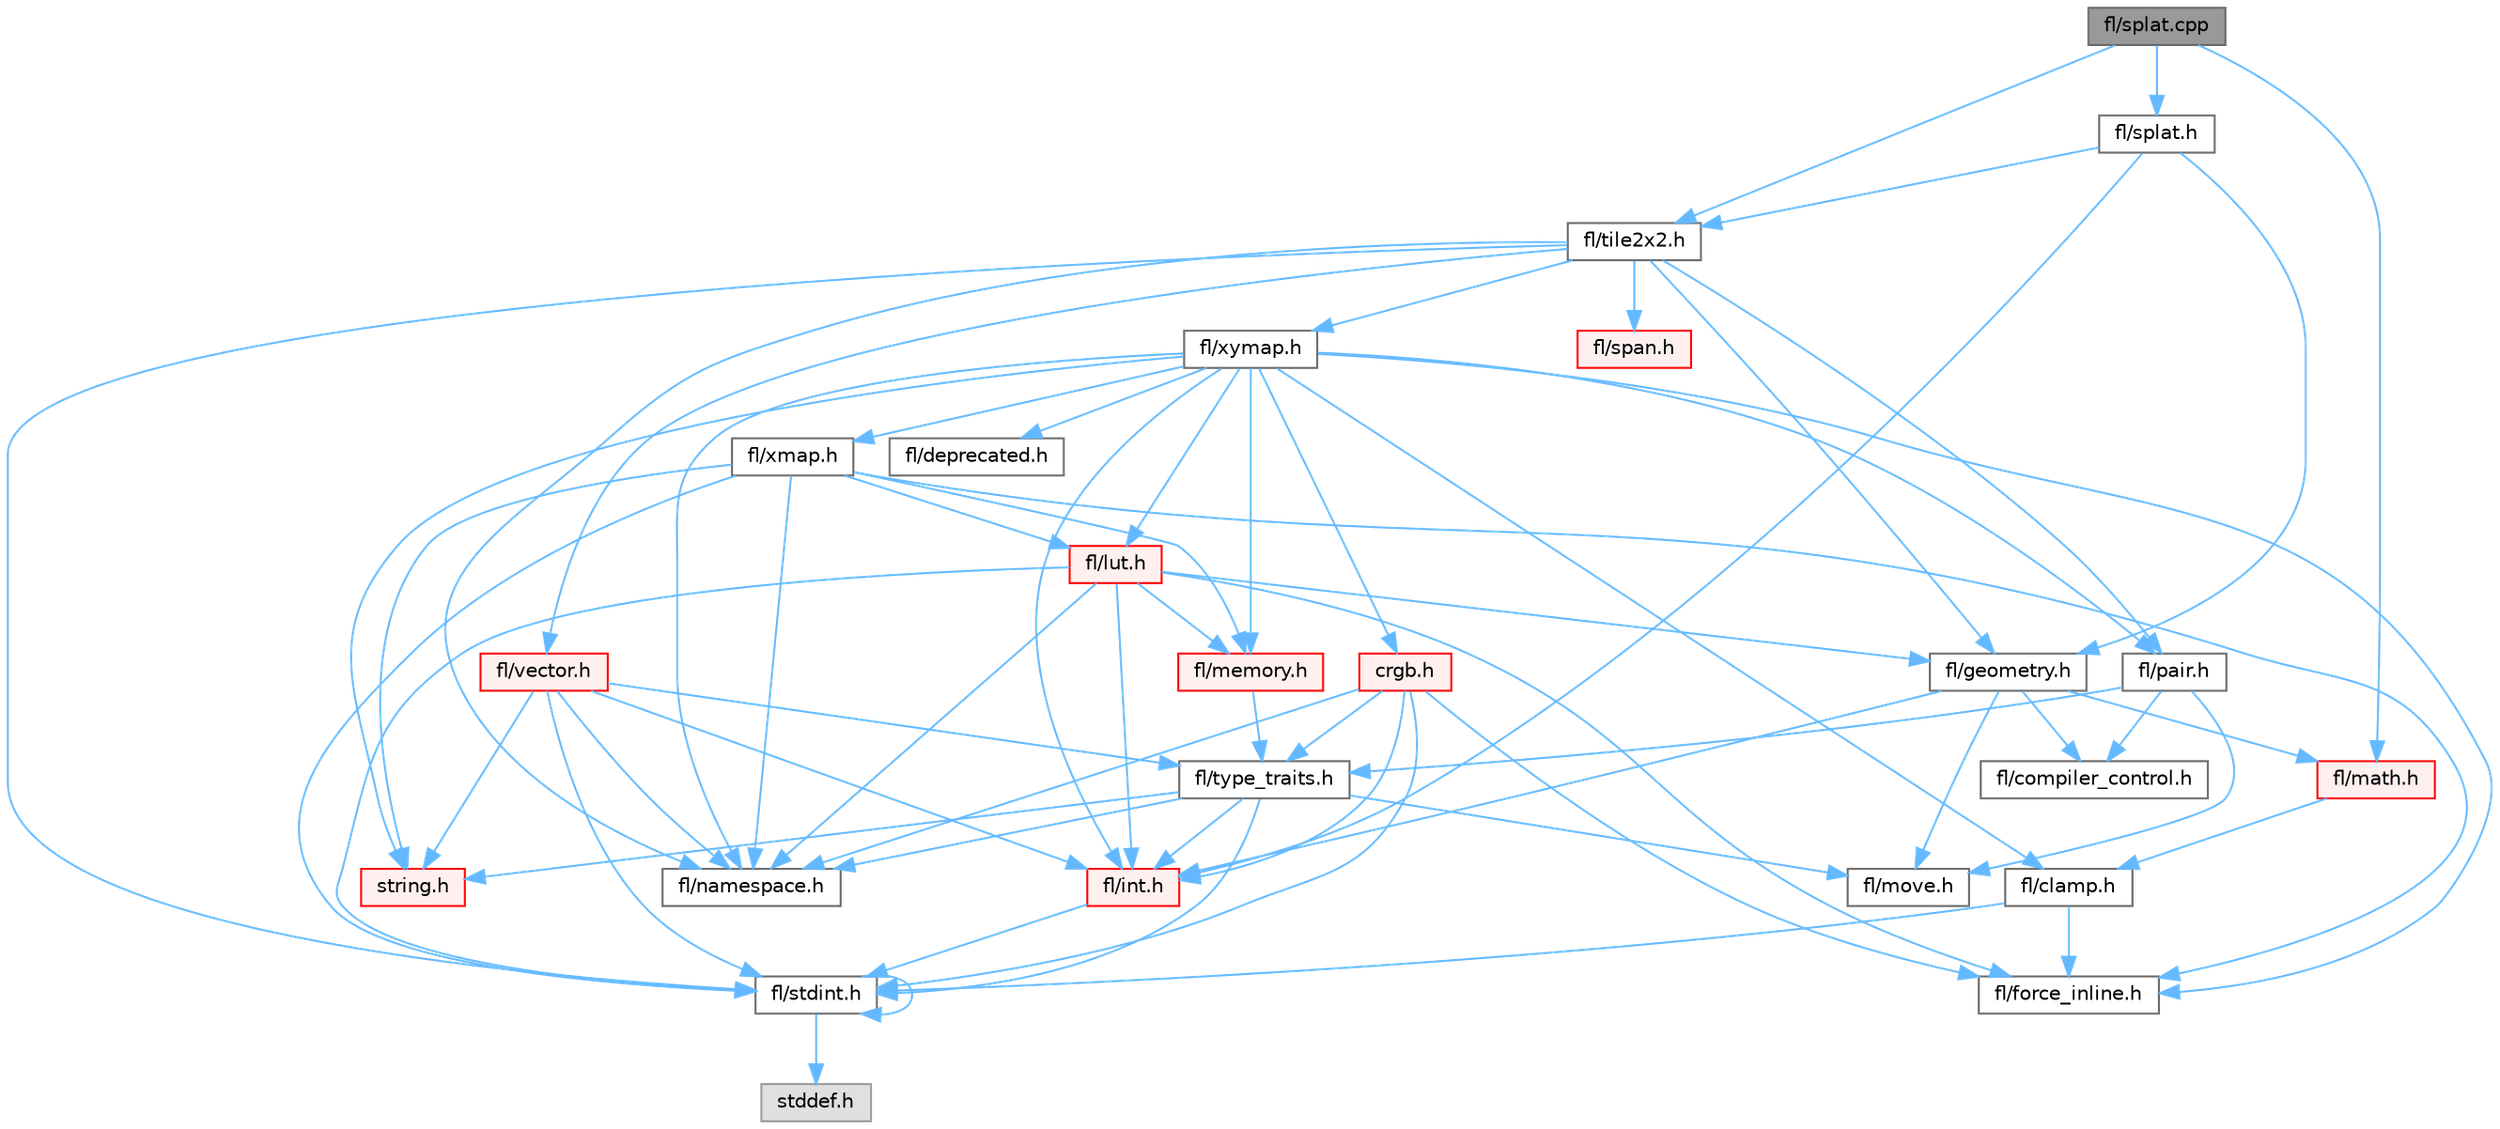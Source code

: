 digraph "fl/splat.cpp"
{
 // INTERACTIVE_SVG=YES
 // LATEX_PDF_SIZE
  bgcolor="transparent";
  edge [fontname=Helvetica,fontsize=10,labelfontname=Helvetica,labelfontsize=10];
  node [fontname=Helvetica,fontsize=10,shape=box,height=0.2,width=0.4];
  Node1 [id="Node000001",label="fl/splat.cpp",height=0.2,width=0.4,color="gray40", fillcolor="grey60", style="filled", fontcolor="black",tooltip=" "];
  Node1 -> Node2 [id="edge1_Node000001_Node000002",color="steelblue1",style="solid",tooltip=" "];
  Node2 [id="Node000002",label="fl/tile2x2.h",height=0.2,width=0.4,color="grey40", fillcolor="white", style="filled",URL="$d2/db4/tile2x2_8h.html",tooltip=" "];
  Node2 -> Node3 [id="edge2_Node000002_Node000003",color="steelblue1",style="solid",tooltip=" "];
  Node3 [id="Node000003",label="fl/stdint.h",height=0.2,width=0.4,color="grey40", fillcolor="white", style="filled",URL="$df/dd8/stdint_8h.html",tooltip=" "];
  Node3 -> Node4 [id="edge3_Node000003_Node000004",color="steelblue1",style="solid",tooltip=" "];
  Node4 [id="Node000004",label="stddef.h",height=0.2,width=0.4,color="grey60", fillcolor="#E0E0E0", style="filled",tooltip=" "];
  Node3 -> Node3 [id="edge4_Node000003_Node000003",color="steelblue1",style="solid",tooltip=" "];
  Node2 -> Node5 [id="edge5_Node000002_Node000005",color="steelblue1",style="solid",tooltip=" "];
  Node5 [id="Node000005",label="fl/geometry.h",height=0.2,width=0.4,color="grey40", fillcolor="white", style="filled",URL="$d4/d67/geometry_8h.html",tooltip=" "];
  Node5 -> Node6 [id="edge6_Node000005_Node000006",color="steelblue1",style="solid",tooltip=" "];
  Node6 [id="Node000006",label="fl/int.h",height=0.2,width=0.4,color="red", fillcolor="#FFF0F0", style="filled",URL="$d3/d7e/int_8h.html",tooltip=" "];
  Node6 -> Node3 [id="edge7_Node000006_Node000003",color="steelblue1",style="solid",tooltip=" "];
  Node5 -> Node8 [id="edge8_Node000005_Node000008",color="steelblue1",style="solid",tooltip=" "];
  Node8 [id="Node000008",label="fl/math.h",height=0.2,width=0.4,color="red", fillcolor="#FFF0F0", style="filled",URL="$df/db1/math_8h.html",tooltip=" "];
  Node8 -> Node10 [id="edge9_Node000008_Node000010",color="steelblue1",style="solid",tooltip=" "];
  Node10 [id="Node000010",label="fl/clamp.h",height=0.2,width=0.4,color="grey40", fillcolor="white", style="filled",URL="$d6/dd3/clamp_8h.html",tooltip=" "];
  Node10 -> Node3 [id="edge10_Node000010_Node000003",color="steelblue1",style="solid",tooltip=" "];
  Node10 -> Node11 [id="edge11_Node000010_Node000011",color="steelblue1",style="solid",tooltip=" "];
  Node11 [id="Node000011",label="fl/force_inline.h",height=0.2,width=0.4,color="grey40", fillcolor="white", style="filled",URL="$d4/d64/force__inline_8h.html",tooltip=" "];
  Node5 -> Node14 [id="edge12_Node000005_Node000014",color="steelblue1",style="solid",tooltip=" "];
  Node14 [id="Node000014",label="fl/compiler_control.h",height=0.2,width=0.4,color="grey40", fillcolor="white", style="filled",URL="$d4/d54/compiler__control_8h.html",tooltip=" "];
  Node5 -> Node51 [id="edge13_Node000005_Node000051",color="steelblue1",style="solid",tooltip=" "];
  Node51 [id="Node000051",label="fl/move.h",height=0.2,width=0.4,color="grey40", fillcolor="white", style="filled",URL="$d9/d83/move_8h.html",tooltip=" "];
  Node2 -> Node18 [id="edge14_Node000002_Node000018",color="steelblue1",style="solid",tooltip=" "];
  Node18 [id="Node000018",label="fl/namespace.h",height=0.2,width=0.4,color="grey40", fillcolor="white", style="filled",URL="$df/d2a/namespace_8h.html",tooltip="Implements the FastLED namespace macros."];
  Node2 -> Node52 [id="edge15_Node000002_Node000052",color="steelblue1",style="solid",tooltip=" "];
  Node52 [id="Node000052",label="fl/pair.h",height=0.2,width=0.4,color="grey40", fillcolor="white", style="filled",URL="$d3/d41/pair_8h.html",tooltip=" "];
  Node52 -> Node51 [id="edge16_Node000052_Node000051",color="steelblue1",style="solid",tooltip=" "];
  Node52 -> Node14 [id="edge17_Node000052_Node000014",color="steelblue1",style="solid",tooltip=" "];
  Node52 -> Node15 [id="edge18_Node000052_Node000015",color="steelblue1",style="solid",tooltip=" "];
  Node15 [id="Node000015",label="fl/type_traits.h",height=0.2,width=0.4,color="grey40", fillcolor="white", style="filled",URL="$df/d63/type__traits_8h.html",tooltip=" "];
  Node15 -> Node16 [id="edge19_Node000015_Node000016",color="steelblue1",style="solid",tooltip=" "];
  Node16 [id="Node000016",label="string.h",height=0.2,width=0.4,color="red", fillcolor="#FFF0F0", style="filled",URL="$da/d66/string_8h.html",tooltip=" "];
  Node15 -> Node3 [id="edge20_Node000015_Node000003",color="steelblue1",style="solid",tooltip=" "];
  Node15 -> Node18 [id="edge21_Node000015_Node000018",color="steelblue1",style="solid",tooltip=" "];
  Node15 -> Node51 [id="edge22_Node000015_Node000051",color="steelblue1",style="solid",tooltip=" "];
  Node15 -> Node6 [id="edge23_Node000015_Node000006",color="steelblue1",style="solid",tooltip=" "];
  Node2 -> Node49 [id="edge24_Node000002_Node000049",color="steelblue1",style="solid",tooltip=" "];
  Node49 [id="Node000049",label="fl/span.h",height=0.2,width=0.4,color="red", fillcolor="#FFF0F0", style="filled",URL="$d4/d7a/span_8h.html",tooltip=" "];
  Node2 -> Node53 [id="edge25_Node000002_Node000053",color="steelblue1",style="solid",tooltip=" "];
  Node53 [id="Node000053",label="fl/xymap.h",height=0.2,width=0.4,color="grey40", fillcolor="white", style="filled",URL="$da/d61/xymap_8h.html",tooltip=" "];
  Node53 -> Node6 [id="edge26_Node000053_Node000006",color="steelblue1",style="solid",tooltip=" "];
  Node53 -> Node18 [id="edge27_Node000053_Node000018",color="steelblue1",style="solid",tooltip=" "];
  Node53 -> Node11 [id="edge28_Node000053_Node000011",color="steelblue1",style="solid",tooltip=" "];
  Node53 -> Node52 [id="edge29_Node000053_Node000052",color="steelblue1",style="solid",tooltip=" "];
  Node53 -> Node16 [id="edge30_Node000053_Node000016",color="steelblue1",style="solid",tooltip=" "];
  Node53 -> Node54 [id="edge31_Node000053_Node000054",color="steelblue1",style="solid",tooltip=" "];
  Node54 [id="Node000054",label="crgb.h",height=0.2,width=0.4,color="red", fillcolor="#FFF0F0", style="filled",URL="$db/dd1/crgb_8h.html",tooltip="Defines the red, green, and blue (RGB) pixel struct."];
  Node54 -> Node3 [id="edge32_Node000054_Node000003",color="steelblue1",style="solid",tooltip=" "];
  Node54 -> Node6 [id="edge33_Node000054_Node000006",color="steelblue1",style="solid",tooltip=" "];
  Node54 -> Node18 [id="edge34_Node000054_Node000018",color="steelblue1",style="solid",tooltip=" "];
  Node54 -> Node11 [id="edge35_Node000054_Node000011",color="steelblue1",style="solid",tooltip=" "];
  Node54 -> Node15 [id="edge36_Node000054_Node000015",color="steelblue1",style="solid",tooltip=" "];
  Node53 -> Node10 [id="edge37_Node000053_Node000010",color="steelblue1",style="solid",tooltip=" "];
  Node53 -> Node62 [id="edge38_Node000053_Node000062",color="steelblue1",style="solid",tooltip=" "];
  Node62 [id="Node000062",label="fl/lut.h",height=0.2,width=0.4,color="red", fillcolor="#FFF0F0", style="filled",URL="$db/d54/lut_8h.html",tooltip=" "];
  Node62 -> Node11 [id="edge39_Node000062_Node000011",color="steelblue1",style="solid",tooltip=" "];
  Node62 -> Node19 [id="edge40_Node000062_Node000019",color="steelblue1",style="solid",tooltip=" "];
  Node19 [id="Node000019",label="fl/memory.h",height=0.2,width=0.4,color="red", fillcolor="#FFF0F0", style="filled",URL="$dc/d18/memory_8h.html",tooltip=" "];
  Node19 -> Node15 [id="edge41_Node000019_Node000015",color="steelblue1",style="solid",tooltip=" "];
  Node62 -> Node3 [id="edge42_Node000062_Node000003",color="steelblue1",style="solid",tooltip=" "];
  Node62 -> Node6 [id="edge43_Node000062_Node000006",color="steelblue1",style="solid",tooltip=" "];
  Node62 -> Node5 [id="edge44_Node000062_Node000005",color="steelblue1",style="solid",tooltip=" "];
  Node62 -> Node18 [id="edge45_Node000062_Node000018",color="steelblue1",style="solid",tooltip=" "];
  Node53 -> Node19 [id="edge46_Node000053_Node000019",color="steelblue1",style="solid",tooltip=" "];
  Node53 -> Node37 [id="edge47_Node000053_Node000037",color="steelblue1",style="solid",tooltip=" "];
  Node37 [id="Node000037",label="fl/deprecated.h",height=0.2,width=0.4,color="grey40", fillcolor="white", style="filled",URL="$d4/dce/deprecated_8h.html",tooltip=" "];
  Node53 -> Node63 [id="edge48_Node000053_Node000063",color="steelblue1",style="solid",tooltip=" "];
  Node63 [id="Node000063",label="fl/xmap.h",height=0.2,width=0.4,color="grey40", fillcolor="white", style="filled",URL="$dd/dcc/xmap_8h.html",tooltip=" "];
  Node63 -> Node3 [id="edge49_Node000063_Node000003",color="steelblue1",style="solid",tooltip=" "];
  Node63 -> Node16 [id="edge50_Node000063_Node000016",color="steelblue1",style="solid",tooltip=" "];
  Node63 -> Node11 [id="edge51_Node000063_Node000011",color="steelblue1",style="solid",tooltip=" "];
  Node63 -> Node62 [id="edge52_Node000063_Node000062",color="steelblue1",style="solid",tooltip=" "];
  Node63 -> Node19 [id="edge53_Node000063_Node000019",color="steelblue1",style="solid",tooltip=" "];
  Node63 -> Node18 [id="edge54_Node000063_Node000018",color="steelblue1",style="solid",tooltip=" "];
  Node2 -> Node46 [id="edge55_Node000002_Node000046",color="steelblue1",style="solid",tooltip=" "];
  Node46 [id="Node000046",label="fl/vector.h",height=0.2,width=0.4,color="red", fillcolor="#FFF0F0", style="filled",URL="$d6/d68/vector_8h.html",tooltip=" "];
  Node46 -> Node3 [id="edge56_Node000046_Node000003",color="steelblue1",style="solid",tooltip=" "];
  Node46 -> Node6 [id="edge57_Node000046_Node000006",color="steelblue1",style="solid",tooltip=" "];
  Node46 -> Node16 [id="edge58_Node000046_Node000016",color="steelblue1",style="solid",tooltip=" "];
  Node46 -> Node18 [id="edge59_Node000046_Node000018",color="steelblue1",style="solid",tooltip=" "];
  Node46 -> Node15 [id="edge60_Node000046_Node000015",color="steelblue1",style="solid",tooltip=" "];
  Node1 -> Node64 [id="edge61_Node000001_Node000064",color="steelblue1",style="solid",tooltip=" "];
  Node64 [id="Node000064",label="fl/splat.h",height=0.2,width=0.4,color="grey40", fillcolor="white", style="filled",URL="$d3/daf/splat_8h.html",tooltip=" "];
  Node64 -> Node2 [id="edge62_Node000064_Node000002",color="steelblue1",style="solid",tooltip=" "];
  Node64 -> Node6 [id="edge63_Node000064_Node000006",color="steelblue1",style="solid",tooltip=" "];
  Node64 -> Node5 [id="edge64_Node000064_Node000005",color="steelblue1",style="solid",tooltip=" "];
  Node1 -> Node8 [id="edge65_Node000001_Node000008",color="steelblue1",style="solid",tooltip=" "];
}
